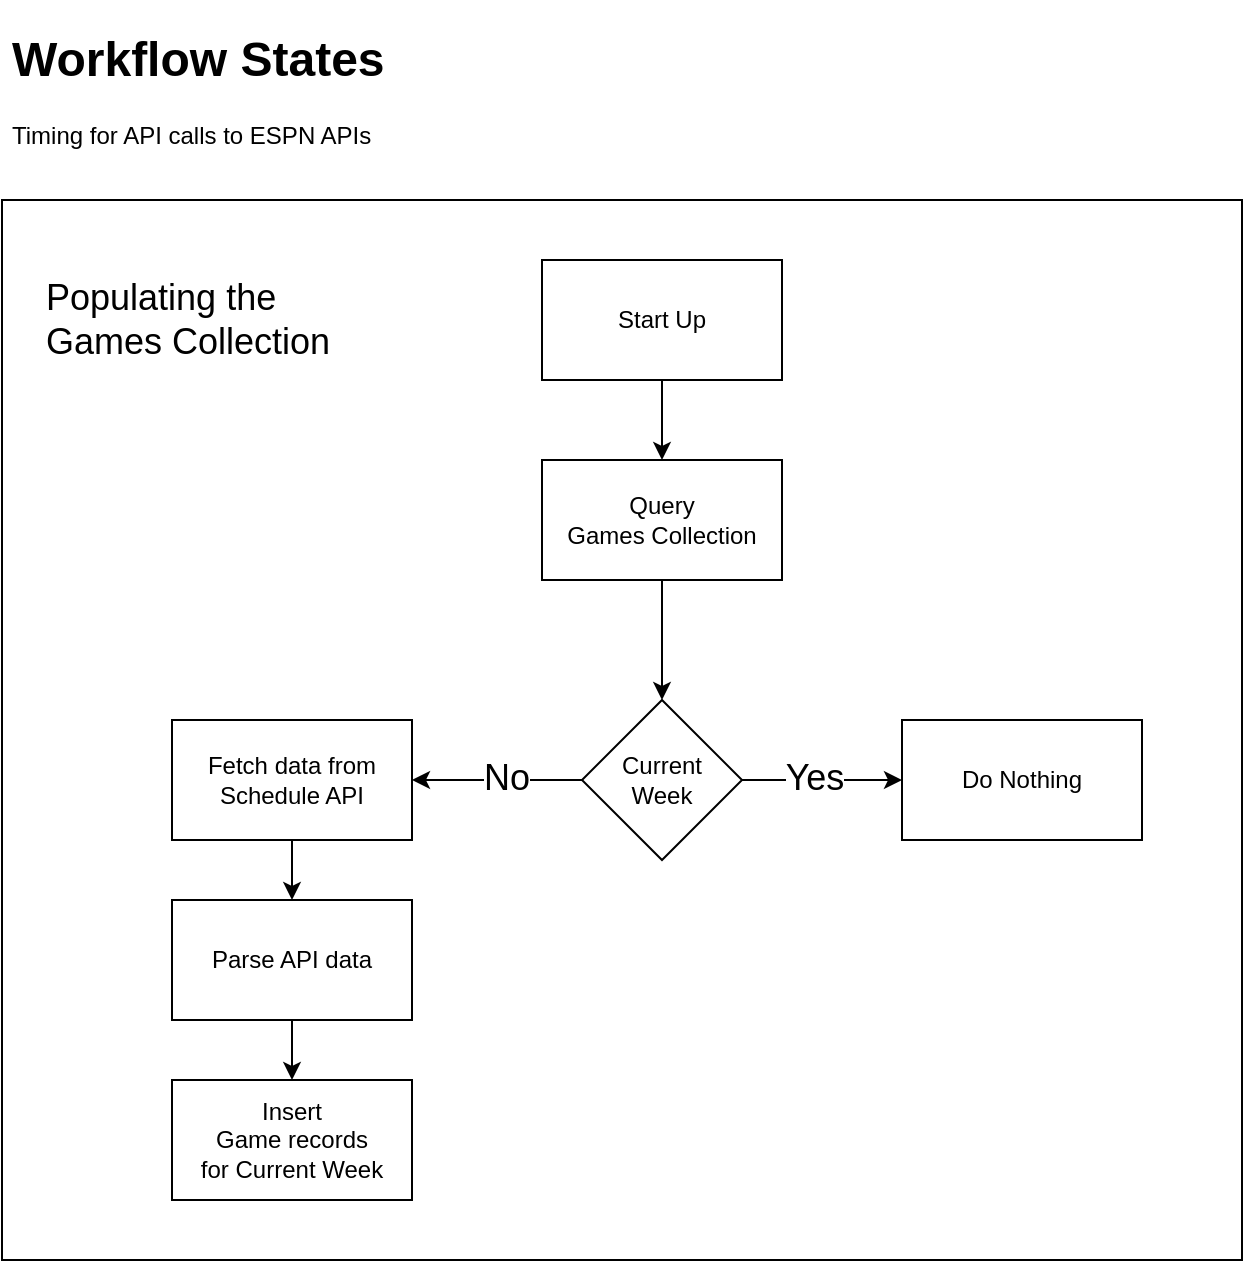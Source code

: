 <mxfile pages="1">
    <diagram id="dztBOANFAvIpilBolSLL" name="Workflow">
        <mxGraphModel dx="1173" dy="745" grid="1" gridSize="10" guides="1" tooltips="1" connect="1" arrows="1" fold="1" page="1" pageScale="1" pageWidth="1400" pageHeight="850" math="0" shadow="0">
            <root>
                <mxCell id="0"/>
                <mxCell id="1" parent="0"/>
                <mxCell id="liIhu_nuL6SnkejiNtax-1" value="" style="rounded=0;whiteSpace=wrap;html=1;" parent="1" vertex="1">
                    <mxGeometry x="300" y="190" width="620" height="530" as="geometry"/>
                </mxCell>
                <mxCell id="2" value="&lt;h1&gt;Workflow States&lt;/h1&gt;&lt;p&gt;Timing for API calls to ESPN APIs&lt;/p&gt;" style="text;html=1;strokeColor=none;fillColor=none;spacing=5;spacingTop=-20;whiteSpace=wrap;overflow=hidden;rounded=0;" vertex="1" parent="1">
                    <mxGeometry x="300" y="100" width="290" height="90" as="geometry"/>
                </mxCell>
                <mxCell id="amdknmdM2epJa_gma1rT-6" value="" style="edgeStyle=none;html=1;" edge="1" parent="1" source="amdknmdM2epJa_gma1rT-4" target="amdknmdM2epJa_gma1rT-5">
                    <mxGeometry relative="1" as="geometry"/>
                </mxCell>
                <mxCell id="amdknmdM2epJa_gma1rT-4" value="Start Up" style="rounded=0;whiteSpace=wrap;html=1;" vertex="1" parent="1">
                    <mxGeometry x="570" y="220" width="120" height="60" as="geometry"/>
                </mxCell>
                <mxCell id="amdknmdM2epJa_gma1rT-10" value="" style="edgeStyle=none;html=1;" edge="1" parent="1" source="amdknmdM2epJa_gma1rT-5" target="amdknmdM2epJa_gma1rT-9">
                    <mxGeometry relative="1" as="geometry"/>
                </mxCell>
                <mxCell id="amdknmdM2epJa_gma1rT-5" value="Query&lt;br&gt;Games Collection" style="rounded=0;whiteSpace=wrap;html=1;" vertex="1" parent="1">
                    <mxGeometry x="570" y="320" width="120" height="60" as="geometry"/>
                </mxCell>
                <mxCell id="amdknmdM2epJa_gma1rT-14" value="" style="edgeStyle=none;html=1;" edge="1" parent="1" source="amdknmdM2epJa_gma1rT-9" target="amdknmdM2epJa_gma1rT-13">
                    <mxGeometry relative="1" as="geometry"/>
                </mxCell>
                <mxCell id="amdknmdM2epJa_gma1rT-16" value="No" style="edgeLabel;html=1;align=center;verticalAlign=middle;resizable=0;points=[];fontSize=18;" vertex="1" connectable="0" parent="amdknmdM2epJa_gma1rT-14">
                    <mxGeometry x="-0.117" y="1" relative="1" as="geometry">
                        <mxPoint x="-1" y="-2" as="offset"/>
                    </mxGeometry>
                </mxCell>
                <mxCell id="amdknmdM2epJa_gma1rT-22" value="" style="edgeStyle=none;html=1;fontSize=18;" edge="1" parent="1" source="amdknmdM2epJa_gma1rT-9" target="amdknmdM2epJa_gma1rT-21">
                    <mxGeometry relative="1" as="geometry"/>
                </mxCell>
                <mxCell id="amdknmdM2epJa_gma1rT-23" value="Yes" style="edgeLabel;html=1;align=center;verticalAlign=middle;resizable=0;points=[];fontSize=18;" vertex="1" connectable="0" parent="amdknmdM2epJa_gma1rT-22">
                    <mxGeometry x="-0.278" relative="1" as="geometry">
                        <mxPoint x="7" y="-1" as="offset"/>
                    </mxGeometry>
                </mxCell>
                <mxCell id="amdknmdM2epJa_gma1rT-9" value="Current&lt;br&gt;Week" style="rhombus;whiteSpace=wrap;html=1;rounded=0;" vertex="1" parent="1">
                    <mxGeometry x="590" y="440" width="80" height="80" as="geometry"/>
                </mxCell>
                <mxCell id="amdknmdM2epJa_gma1rT-18" value="" style="edgeStyle=none;html=1;fontSize=18;" edge="1" parent="1" source="amdknmdM2epJa_gma1rT-13" target="amdknmdM2epJa_gma1rT-17">
                    <mxGeometry relative="1" as="geometry"/>
                </mxCell>
                <mxCell id="amdknmdM2epJa_gma1rT-13" value="Fetch data from&lt;br&gt;Schedule API" style="whiteSpace=wrap;html=1;rounded=0;" vertex="1" parent="1">
                    <mxGeometry x="385" y="450" width="120" height="60" as="geometry"/>
                </mxCell>
                <mxCell id="amdknmdM2epJa_gma1rT-15" value="Populating the Games Collection" style="text;html=1;strokeColor=none;fillColor=none;align=left;verticalAlign=middle;whiteSpace=wrap;rounded=0;fontSize=18;" vertex="1" parent="1">
                    <mxGeometry x="320" y="207.5" width="150" height="85" as="geometry"/>
                </mxCell>
                <mxCell id="amdknmdM2epJa_gma1rT-20" value="" style="edgeStyle=none;html=1;fontSize=18;" edge="1" parent="1" source="amdknmdM2epJa_gma1rT-17" target="amdknmdM2epJa_gma1rT-19">
                    <mxGeometry relative="1" as="geometry"/>
                </mxCell>
                <mxCell id="amdknmdM2epJa_gma1rT-17" value="Parse API data" style="whiteSpace=wrap;html=1;rounded=0;" vertex="1" parent="1">
                    <mxGeometry x="385" y="540" width="120" height="60" as="geometry"/>
                </mxCell>
                <mxCell id="amdknmdM2epJa_gma1rT-19" value="Insert&lt;br&gt;Game records&lt;br&gt;for Current Week" style="whiteSpace=wrap;html=1;rounded=0;" vertex="1" parent="1">
                    <mxGeometry x="385" y="630" width="120" height="60" as="geometry"/>
                </mxCell>
                <mxCell id="amdknmdM2epJa_gma1rT-21" value="Do Nothing" style="whiteSpace=wrap;html=1;rounded=0;" vertex="1" parent="1">
                    <mxGeometry x="750" y="450" width="120" height="60" as="geometry"/>
                </mxCell>
            </root>
        </mxGraphModel>
    </diagram>
    <diagram name="UI" id="AVUJP_bfGcbwHv7Mb2Ml">
        <mxGraphModel dx="1237" dy="633" grid="1" gridSize="10" guides="1" tooltips="1" connect="1" arrows="1" fold="1" page="1" pageScale="1" pageWidth="1400" pageHeight="850" math="0" shadow="0">
            <root>
                <mxCell id="fo4pJJIi-6-L1ebDa4Mh-0"/>
                <mxCell id="fo4pJJIi-6-L1ebDa4Mh-1" parent="fo4pJJIi-6-L1ebDa4Mh-0"/>
                <mxCell id="fo4pJJIi-6-L1ebDa4Mh-2" value="" style="rounded=0;whiteSpace=wrap;html=1;" vertex="1" parent="fo4pJJIi-6-L1ebDa4Mh-1">
                    <mxGeometry x="280" y="40" width="480" height="830" as="geometry"/>
                </mxCell>
                <mxCell id="fo4pJJIi-6-L1ebDa4Mh-3" value="&lt;h1&gt;Workflow / State&lt;/h1&gt;&lt;p&gt;Timing for API calls to ESPN APIs&lt;/p&gt;" style="text;html=1;strokeColor=none;fillColor=none;spacing=5;spacingTop=-20;whiteSpace=wrap;overflow=hidden;rounded=0;" vertex="1" parent="fo4pJJIi-6-L1ebDa4Mh-1">
                    <mxGeometry x="300" y="70" width="290" height="120" as="geometry"/>
                </mxCell>
                <mxCell id="fo4pJJIi-6-L1ebDa4Mh-4" value="Live Scores" style="rounded=0;whiteSpace=wrap;html=1;" vertex="1" parent="fo4pJJIi-6-L1ebDa4Mh-1">
                    <mxGeometry x="320" y="200" width="120" height="60" as="geometry"/>
                </mxCell>
                <mxCell id="fo4pJJIi-6-L1ebDa4Mh-5" value="Picks" style="rounded=0;whiteSpace=wrap;html=1;" vertex="1" parent="fo4pJJIi-6-L1ebDa4Mh-1">
                    <mxGeometry x="320" y="280" width="120" height="60" as="geometry"/>
                </mxCell>
            </root>
        </mxGraphModel>
    </diagram>
</mxfile>